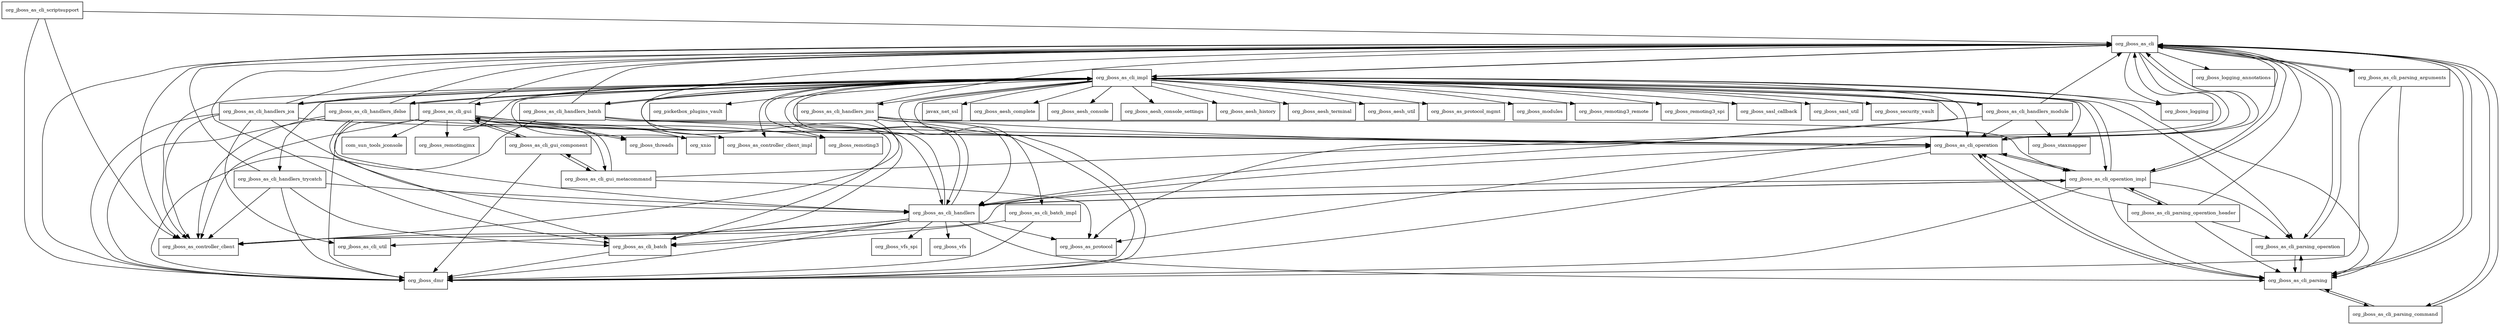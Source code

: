 digraph jboss_as_cli_7_4_0_Final_redhat_19_package_dependencies {
  node [shape = box, fontsize=10.0];
  org_jboss_as_cli -> org_jboss_as_cli_batch;
  org_jboss_as_cli -> org_jboss_as_cli_impl;
  org_jboss_as_cli -> org_jboss_as_cli_operation;
  org_jboss_as_cli -> org_jboss_as_cli_operation_impl;
  org_jboss_as_cli -> org_jboss_as_cli_parsing;
  org_jboss_as_cli -> org_jboss_as_cli_parsing_arguments;
  org_jboss_as_cli -> org_jboss_as_cli_parsing_command;
  org_jboss_as_cli -> org_jboss_as_cli_parsing_operation;
  org_jboss_as_cli -> org_jboss_as_controller_client;
  org_jboss_as_cli -> org_jboss_as_protocol;
  org_jboss_as_cli -> org_jboss_dmr;
  org_jboss_as_cli -> org_jboss_logging;
  org_jboss_as_cli -> org_jboss_logging_annotations;
  org_jboss_as_cli_batch -> org_jboss_dmr;
  org_jboss_as_cli_batch_impl -> org_jboss_as_cli_batch;
  org_jboss_as_cli_batch_impl -> org_jboss_dmr;
  org_jboss_as_cli_gui -> com_sun_tools_jconsole;
  org_jboss_as_cli_gui -> org_jboss_as_cli;
  org_jboss_as_cli_gui -> org_jboss_as_cli_gui_component;
  org_jboss_as_cli_gui -> org_jboss_as_cli_gui_metacommand;
  org_jboss_as_cli_gui -> org_jboss_as_controller_client;
  org_jboss_as_cli_gui -> org_jboss_as_controller_client_impl;
  org_jboss_as_cli_gui -> org_jboss_dmr;
  org_jboss_as_cli_gui -> org_jboss_remoting3;
  org_jboss_as_cli_gui -> org_jboss_remotingjmx;
  org_jboss_as_cli_gui -> org_jboss_threads;
  org_jboss_as_cli_gui -> org_xnio;
  org_jboss_as_cli_gui_component -> org_jboss_as_cli_gui;
  org_jboss_as_cli_gui_component -> org_jboss_as_cli_gui_metacommand;
  org_jboss_as_cli_gui_component -> org_jboss_dmr;
  org_jboss_as_cli_gui_metacommand -> org_jboss_as_cli;
  org_jboss_as_cli_gui_metacommand -> org_jboss_as_cli_gui;
  org_jboss_as_cli_gui_metacommand -> org_jboss_as_cli_gui_component;
  org_jboss_as_cli_gui_metacommand -> org_jboss_as_protocol;
  org_jboss_as_cli_handlers -> org_jboss_as_cli;
  org_jboss_as_cli_handlers -> org_jboss_as_cli_batch;
  org_jboss_as_cli_handlers -> org_jboss_as_cli_impl;
  org_jboss_as_cli_handlers -> org_jboss_as_cli_operation;
  org_jboss_as_cli_handlers -> org_jboss_as_cli_operation_impl;
  org_jboss_as_cli_handlers -> org_jboss_as_cli_parsing;
  org_jboss_as_cli_handlers -> org_jboss_as_cli_util;
  org_jboss_as_cli_handlers -> org_jboss_as_controller_client;
  org_jboss_as_cli_handlers -> org_jboss_as_protocol;
  org_jboss_as_cli_handlers -> org_jboss_dmr;
  org_jboss_as_cli_handlers -> org_jboss_vfs;
  org_jboss_as_cli_handlers -> org_jboss_vfs_spi;
  org_jboss_as_cli_handlers_batch -> org_jboss_as_cli;
  org_jboss_as_cli_handlers_batch -> org_jboss_as_cli_batch;
  org_jboss_as_cli_handlers_batch -> org_jboss_as_cli_handlers;
  org_jboss_as_cli_handlers_batch -> org_jboss_as_cli_impl;
  org_jboss_as_cli_handlers_batch -> org_jboss_as_cli_operation;
  org_jboss_as_cli_handlers_batch -> org_jboss_dmr;
  org_jboss_as_cli_handlers_ifelse -> org_jboss_as_cli;
  org_jboss_as_cli_handlers_ifelse -> org_jboss_as_cli_batch;
  org_jboss_as_cli_handlers_ifelse -> org_jboss_as_cli_handlers;
  org_jboss_as_cli_handlers_ifelse -> org_jboss_as_cli_impl;
  org_jboss_as_cli_handlers_ifelse -> org_jboss_as_cli_operation;
  org_jboss_as_cli_handlers_ifelse -> org_jboss_as_controller_client;
  org_jboss_as_cli_handlers_ifelse -> org_jboss_dmr;
  org_jboss_as_cli_handlers_jca -> org_jboss_as_cli;
  org_jboss_as_cli_handlers_jca -> org_jboss_as_cli_handlers;
  org_jboss_as_cli_handlers_jca -> org_jboss_as_cli_impl;
  org_jboss_as_cli_handlers_jca -> org_jboss_as_cli_operation;
  org_jboss_as_cli_handlers_jca -> org_jboss_as_cli_util;
  org_jboss_as_cli_handlers_jca -> org_jboss_as_controller_client;
  org_jboss_as_cli_handlers_jca -> org_jboss_dmr;
  org_jboss_as_cli_handlers_jms -> org_jboss_as_cli;
  org_jboss_as_cli_handlers_jms -> org_jboss_as_cli_handlers;
  org_jboss_as_cli_handlers_jms -> org_jboss_as_cli_operation;
  org_jboss_as_cli_handlers_jms -> org_jboss_as_cli_operation_impl;
  org_jboss_as_cli_handlers_jms -> org_jboss_as_controller_client;
  org_jboss_as_cli_handlers_jms -> org_jboss_dmr;
  org_jboss_as_cli_handlers_module -> org_jboss_as_cli;
  org_jboss_as_cli_handlers_module -> org_jboss_as_cli_handlers;
  org_jboss_as_cli_handlers_module -> org_jboss_as_cli_impl;
  org_jboss_as_cli_handlers_module -> org_jboss_as_cli_operation;
  org_jboss_as_cli_handlers_module -> org_jboss_staxmapper;
  org_jboss_as_cli_handlers_trycatch -> org_jboss_as_cli;
  org_jboss_as_cli_handlers_trycatch -> org_jboss_as_cli_batch;
  org_jboss_as_cli_handlers_trycatch -> org_jboss_as_cli_handlers;
  org_jboss_as_cli_handlers_trycatch -> org_jboss_as_controller_client;
  org_jboss_as_cli_handlers_trycatch -> org_jboss_dmr;
  org_jboss_as_cli_impl -> javax_net_ssl;
  org_jboss_as_cli_impl -> org_jboss_aesh_complete;
  org_jboss_as_cli_impl -> org_jboss_aesh_console;
  org_jboss_as_cli_impl -> org_jboss_aesh_console_settings;
  org_jboss_as_cli_impl -> org_jboss_aesh_history;
  org_jboss_as_cli_impl -> org_jboss_aesh_terminal;
  org_jboss_as_cli_impl -> org_jboss_aesh_util;
  org_jboss_as_cli_impl -> org_jboss_as_cli;
  org_jboss_as_cli_impl -> org_jboss_as_cli_batch;
  org_jboss_as_cli_impl -> org_jboss_as_cli_batch_impl;
  org_jboss_as_cli_impl -> org_jboss_as_cli_gui;
  org_jboss_as_cli_impl -> org_jboss_as_cli_handlers;
  org_jboss_as_cli_impl -> org_jboss_as_cli_handlers_batch;
  org_jboss_as_cli_impl -> org_jboss_as_cli_handlers_ifelse;
  org_jboss_as_cli_impl -> org_jboss_as_cli_handlers_jca;
  org_jboss_as_cli_impl -> org_jboss_as_cli_handlers_jms;
  org_jboss_as_cli_impl -> org_jboss_as_cli_handlers_module;
  org_jboss_as_cli_impl -> org_jboss_as_cli_handlers_trycatch;
  org_jboss_as_cli_impl -> org_jboss_as_cli_operation;
  org_jboss_as_cli_impl -> org_jboss_as_cli_operation_impl;
  org_jboss_as_cli_impl -> org_jboss_as_cli_parsing;
  org_jboss_as_cli_impl -> org_jboss_as_cli_parsing_operation;
  org_jboss_as_cli_impl -> org_jboss_as_controller_client;
  org_jboss_as_cli_impl -> org_jboss_as_controller_client_impl;
  org_jboss_as_cli_impl -> org_jboss_as_protocol;
  org_jboss_as_cli_impl -> org_jboss_as_protocol_mgmt;
  org_jboss_as_cli_impl -> org_jboss_dmr;
  org_jboss_as_cli_impl -> org_jboss_logging;
  org_jboss_as_cli_impl -> org_jboss_modules;
  org_jboss_as_cli_impl -> org_jboss_remoting3;
  org_jboss_as_cli_impl -> org_jboss_remoting3_remote;
  org_jboss_as_cli_impl -> org_jboss_remoting3_spi;
  org_jboss_as_cli_impl -> org_jboss_sasl_callback;
  org_jboss_as_cli_impl -> org_jboss_sasl_util;
  org_jboss_as_cli_impl -> org_jboss_security_vault;
  org_jboss_as_cli_impl -> org_jboss_staxmapper;
  org_jboss_as_cli_impl -> org_jboss_threads;
  org_jboss_as_cli_impl -> org_picketbox_plugins_vault;
  org_jboss_as_cli_impl -> org_xnio;
  org_jboss_as_cli_operation -> org_jboss_as_cli;
  org_jboss_as_cli_operation -> org_jboss_as_cli_operation_impl;
  org_jboss_as_cli_operation -> org_jboss_as_cli_parsing;
  org_jboss_as_cli_operation -> org_jboss_dmr;
  org_jboss_as_cli_operation_impl -> org_jboss_as_cli;
  org_jboss_as_cli_operation_impl -> org_jboss_as_cli_handlers;
  org_jboss_as_cli_operation_impl -> org_jboss_as_cli_impl;
  org_jboss_as_cli_operation_impl -> org_jboss_as_cli_operation;
  org_jboss_as_cli_operation_impl -> org_jboss_as_cli_parsing;
  org_jboss_as_cli_operation_impl -> org_jboss_as_cli_parsing_operation;
  org_jboss_as_cli_operation_impl -> org_jboss_as_cli_parsing_operation_header;
  org_jboss_as_cli_operation_impl -> org_jboss_as_controller_client;
  org_jboss_as_cli_operation_impl -> org_jboss_dmr;
  org_jboss_as_cli_parsing -> org_jboss_as_cli;
  org_jboss_as_cli_parsing -> org_jboss_as_cli_operation;
  org_jboss_as_cli_parsing -> org_jboss_as_cli_parsing_command;
  org_jboss_as_cli_parsing -> org_jboss_as_cli_parsing_operation;
  org_jboss_as_cli_parsing_arguments -> org_jboss_as_cli;
  org_jboss_as_cli_parsing_arguments -> org_jboss_as_cli_parsing;
  org_jboss_as_cli_parsing_arguments -> org_jboss_dmr;
  org_jboss_as_cli_parsing_command -> org_jboss_as_cli;
  org_jboss_as_cli_parsing_command -> org_jboss_as_cli_parsing;
  org_jboss_as_cli_parsing_operation -> org_jboss_as_cli;
  org_jboss_as_cli_parsing_operation -> org_jboss_as_cli_parsing;
  org_jboss_as_cli_parsing_operation_header -> org_jboss_as_cli;
  org_jboss_as_cli_parsing_operation_header -> org_jboss_as_cli_operation;
  org_jboss_as_cli_parsing_operation_header -> org_jboss_as_cli_operation_impl;
  org_jboss_as_cli_parsing_operation_header -> org_jboss_as_cli_parsing;
  org_jboss_as_cli_parsing_operation_header -> org_jboss_as_cli_parsing_operation;
  org_jboss_as_cli_scriptsupport -> org_jboss_as_cli;
  org_jboss_as_cli_scriptsupport -> org_jboss_as_controller_client;
  org_jboss_as_cli_scriptsupport -> org_jboss_dmr;
}
